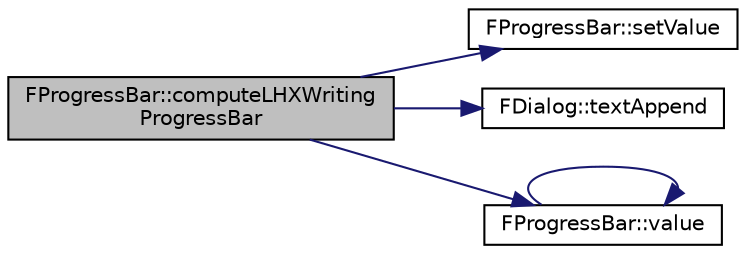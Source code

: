 digraph "FProgressBar::computeLHXWritingProgressBar"
{
 // INTERACTIVE_SVG=YES
  edge [fontname="Helvetica",fontsize="10",labelfontname="Helvetica",labelfontsize="10"];
  node [fontname="Helvetica",fontsize="10",shape=record];
  rankdir="LR";
  Node12 [label="FProgressBar::computeLHXWriting\lProgressBar",height=0.2,width=0.4,color="black", fillcolor="grey75", style="filled", fontcolor="black"];
  Node12 -> Node13 [color="midnightblue",fontsize="10",style="solid",fontname="Helvetica"];
  Node13 [label="FProgressBar::setValue",height=0.2,width=0.4,color="black", fillcolor="white", style="filled",URL="$class_f_progress_bar.html#a2a6c69cf94ee0102bb70795d75d698b7"];
  Node12 -> Node14 [color="midnightblue",fontsize="10",style="solid",fontname="Helvetica"];
  Node14 [label="FDialog::textAppend",height=0.2,width=0.4,color="black", fillcolor="white", style="filled",URL="$class_f_dialog.html#a4483aeffe383efb6758aa1ec45cdc2ee"];
  Node12 -> Node15 [color="midnightblue",fontsize="10",style="solid",fontname="Helvetica"];
  Node15 [label="FProgressBar::value",height=0.2,width=0.4,color="black", fillcolor="white", style="filled",URL="$class_f_progress_bar.html#a5ca953c4d9a91422d412530df49e4b9a"];
  Node15 -> Node15 [color="midnightblue",fontsize="10",style="solid",fontname="Helvetica"];
}
